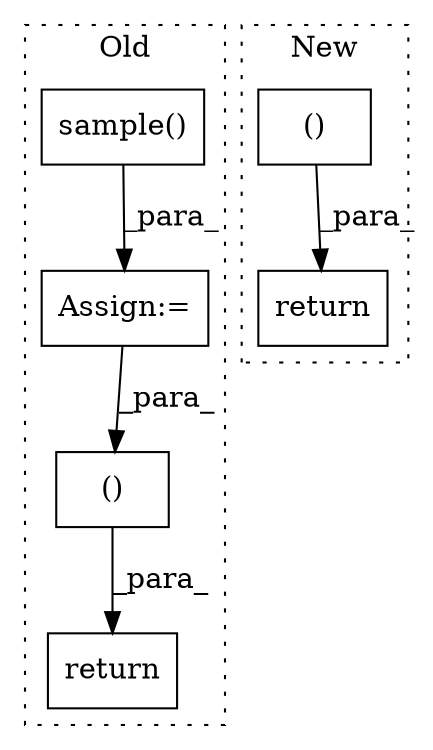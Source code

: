 digraph G {
subgraph cluster0 {
1 [label="sample()" a="75" s="2698" l="17" shape="box"];
4 [label="Assign:=" a="68" s="2695" l="3" shape="box"];
5 [label="()" a="54" s="2884" l="19" shape="box"];
6 [label="return" a="93" s="2862" l="7" shape="box"];
label = "Old";
style="dotted";
}
subgraph cluster1 {
2 [label="return" a="93" s="2742" l="7" shape="box"];
3 [label="()" a="54" s="2772" l="9" shape="box"];
label = "New";
style="dotted";
}
1 -> 4 [label="_para_"];
3 -> 2 [label="_para_"];
4 -> 5 [label="_para_"];
5 -> 6 [label="_para_"];
}